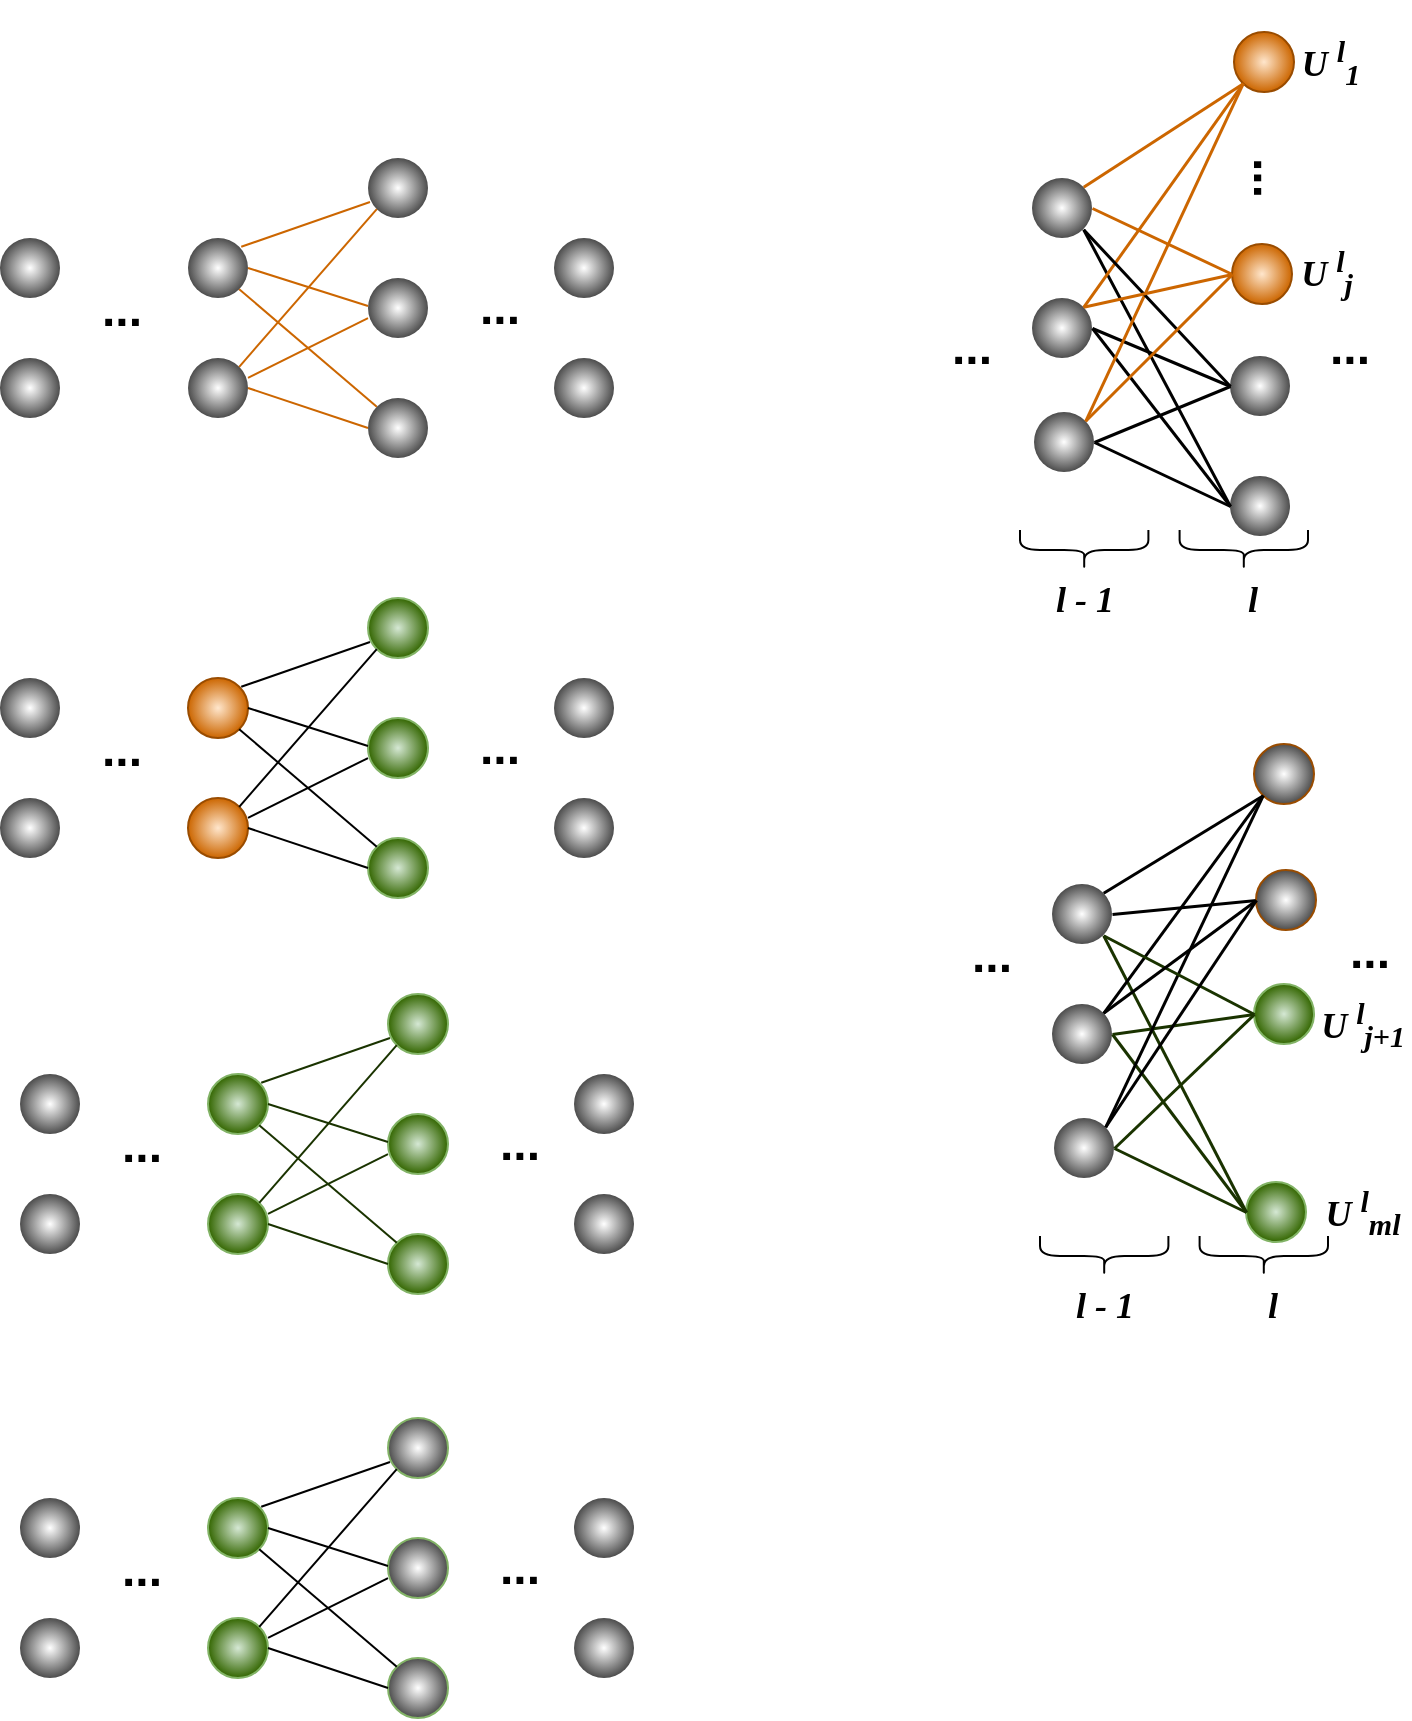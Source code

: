 <mxfile version="24.7.1" type="github">
  <diagram name="Page-1" id="FUWo2Y51OWxyG4Jk93Gd">
    <mxGraphModel dx="1372" dy="820" grid="1" gridSize="10" guides="1" tooltips="1" connect="1" arrows="1" fold="1" page="1" pageScale="1" pageWidth="850" pageHeight="1100" math="0" shadow="0">
      <root>
        <mxCell id="0" />
        <mxCell id="1" parent="0" />
        <mxCell id="ar6Wckdf8JKicGxUos1O-1" value="" style="ellipse;whiteSpace=wrap;html=1;aspect=fixed;gradientColor=#4D4D4D;fillColor=default;gradientDirection=radial;shadow=0;strokeColor=none;" vertex="1" parent="1">
          <mxGeometry x="20" y="410" width="30" height="30" as="geometry" />
        </mxCell>
        <mxCell id="ar6Wckdf8JKicGxUos1O-2" value="" style="ellipse;whiteSpace=wrap;html=1;aspect=fixed;gradientColor=#4D4D4D;fillColor=default;gradientDirection=radial;shadow=0;strokeColor=none;" vertex="1" parent="1">
          <mxGeometry x="297" y="470" width="30" height="30" as="geometry" />
        </mxCell>
        <mxCell id="ar6Wckdf8JKicGxUos1O-3" value="" style="ellipse;whiteSpace=wrap;html=1;aspect=fixed;gradientColor=#4D4D4D;fillColor=default;gradientDirection=radial;shadow=0;strokeColor=none;" vertex="1" parent="1">
          <mxGeometry x="297" y="410" width="30" height="30" as="geometry" />
        </mxCell>
        <mxCell id="ar6Wckdf8JKicGxUos1O-4" value="" style="ellipse;whiteSpace=wrap;html=1;aspect=fixed;fillColor=#d5e8d4;gradientDirection=radial;shadow=0;strokeColor=#82b366;gradientColor=#336600;align=center;verticalAlign=middle;fontFamily=Helvetica;fontSize=12;fontColor=default;" vertex="1" parent="1">
          <mxGeometry x="204" y="490" width="30" height="30" as="geometry" />
        </mxCell>
        <mxCell id="ar6Wckdf8JKicGxUos1O-5" value="" style="ellipse;whiteSpace=wrap;html=1;aspect=fixed;fillColor=#d5e8d4;gradientDirection=radial;shadow=0;strokeColor=#82b366;gradientColor=#336600;align=center;verticalAlign=middle;fontFamily=Helvetica;fontSize=12;fontColor=default;" vertex="1" parent="1">
          <mxGeometry x="204" y="430" width="30" height="30" as="geometry" />
        </mxCell>
        <mxCell id="ar6Wckdf8JKicGxUos1O-6" value="" style="ellipse;whiteSpace=wrap;html=1;aspect=fixed;fillColor=#d5e8d4;gradientDirection=radial;shadow=0;strokeColor=#82b366;gradientColor=#336600;align=center;verticalAlign=middle;fontFamily=Helvetica;fontSize=12;fontColor=default;" vertex="1" parent="1">
          <mxGeometry x="204" y="370" width="30" height="30" as="geometry" />
        </mxCell>
        <mxCell id="ar6Wckdf8JKicGxUos1O-7" value="" style="ellipse;whiteSpace=wrap;html=1;aspect=fixed;fillColor=#ffe6cc;gradientDirection=radial;shadow=0;strokeColor=#994C00;gradientColor=#CC6600;align=center;verticalAlign=middle;fontFamily=Helvetica;fontSize=12;fontColor=default;" vertex="1" parent="1">
          <mxGeometry x="114" y="470" width="30" height="30" as="geometry" />
        </mxCell>
        <mxCell id="ar6Wckdf8JKicGxUos1O-8" value="" style="ellipse;whiteSpace=wrap;html=1;aspect=fixed;fillColor=#ffe6cc;gradientDirection=radial;shadow=0;strokeColor=#994C00;gradientColor=#CC6600;align=center;verticalAlign=middle;fontFamily=Helvetica;fontSize=12;fontColor=default;" vertex="1" parent="1">
          <mxGeometry x="114" y="410" width="30" height="30" as="geometry" />
        </mxCell>
        <mxCell id="ar6Wckdf8JKicGxUos1O-9" value="" style="ellipse;whiteSpace=wrap;html=1;aspect=fixed;gradientColor=#4D4D4D;fillColor=default;gradientDirection=radial;shadow=0;strokeColor=none;" vertex="1" parent="1">
          <mxGeometry x="20" y="470" width="30" height="30" as="geometry" />
        </mxCell>
        <mxCell id="ar6Wckdf8JKicGxUos1O-10" value="" style="endArrow=none;html=1;rounded=0;exitX=1;exitY=0;exitDx=0;exitDy=0;" edge="1" parent="1">
          <mxGeometry width="50" height="50" relative="1" as="geometry">
            <mxPoint x="140.607" y="414.393" as="sourcePoint" />
            <mxPoint x="205" y="392" as="targetPoint" />
          </mxGeometry>
        </mxCell>
        <mxCell id="ar6Wckdf8JKicGxUos1O-11" value="" style="endArrow=none;html=1;rounded=0;entryX=0;entryY=0.667;entryDx=0;entryDy=0;exitX=1;exitY=0.333;exitDx=0;exitDy=0;exitPerimeter=0;entryPerimeter=0;" edge="1" parent="1" source="ar6Wckdf8JKicGxUos1O-7" target="ar6Wckdf8JKicGxUos1O-5">
          <mxGeometry width="50" height="50" relative="1" as="geometry">
            <mxPoint x="134" y="480" as="sourcePoint" />
            <mxPoint x="204" y="440" as="targetPoint" />
          </mxGeometry>
        </mxCell>
        <mxCell id="ar6Wckdf8JKicGxUos1O-12" value="" style="endArrow=none;html=1;rounded=0;entryX=0;entryY=0.5;entryDx=0;entryDy=0;exitX=1;exitY=0.5;exitDx=0;exitDy=0;" edge="1" parent="1" source="ar6Wckdf8JKicGxUos1O-7" target="ar6Wckdf8JKicGxUos1O-4">
          <mxGeometry width="50" height="50" relative="1" as="geometry">
            <mxPoint x="150" y="484" as="sourcePoint" />
            <mxPoint x="218" y="466" as="targetPoint" />
          </mxGeometry>
        </mxCell>
        <mxCell id="ar6Wckdf8JKicGxUos1O-13" value="" style="endArrow=none;html=1;rounded=0;entryX=0;entryY=0.5;entryDx=0;entryDy=0;exitX=1;exitY=0.5;exitDx=0;exitDy=0;" edge="1" parent="1" source="ar6Wckdf8JKicGxUos1O-8">
          <mxGeometry width="50" height="50" relative="1" as="geometry">
            <mxPoint x="134" y="430" as="sourcePoint" />
            <mxPoint x="204" y="444" as="targetPoint" />
          </mxGeometry>
        </mxCell>
        <mxCell id="ar6Wckdf8JKicGxUos1O-14" value="" style="endArrow=none;html=1;rounded=0;entryX=0;entryY=0;entryDx=0;entryDy=0;exitX=1;exitY=1;exitDx=0;exitDy=0;" edge="1" parent="1" source="ar6Wckdf8JKicGxUos1O-8" target="ar6Wckdf8JKicGxUos1O-4">
          <mxGeometry width="50" height="50" relative="1" as="geometry">
            <mxPoint x="144" y="440" as="sourcePoint" />
            <mxPoint x="194" y="454" as="targetPoint" />
          </mxGeometry>
        </mxCell>
        <mxCell id="ar6Wckdf8JKicGxUos1O-15" value="" style="endArrow=none;html=1;rounded=0;entryX=0;entryY=1;entryDx=0;entryDy=0;exitX=1;exitY=0;exitDx=0;exitDy=0;" edge="1" parent="1" source="ar6Wckdf8JKicGxUos1O-7" target="ar6Wckdf8JKicGxUos1O-6">
          <mxGeometry width="50" height="50" relative="1" as="geometry">
            <mxPoint x="134" y="480" as="sourcePoint" />
            <mxPoint x="198" y="441" as="targetPoint" />
          </mxGeometry>
        </mxCell>
        <mxCell id="ar6Wckdf8JKicGxUos1O-16" value="&lt;font style=&quot;font-size: 24px;&quot;&gt;&lt;b&gt;...&lt;/b&gt;&lt;/font&gt;" style="text;html=1;align=center;verticalAlign=middle;whiteSpace=wrap;rounded=0;" vertex="1" parent="1">
          <mxGeometry x="61" y="431" width="40" height="30" as="geometry" />
        </mxCell>
        <mxCell id="ar6Wckdf8JKicGxUos1O-17" value="&lt;font style=&quot;font-size: 24px;&quot;&gt;&lt;b&gt;...&lt;/b&gt;&lt;/font&gt;" style="text;html=1;align=center;verticalAlign=middle;whiteSpace=wrap;rounded=0;" vertex="1" parent="1">
          <mxGeometry x="250" y="430" width="40" height="30" as="geometry" />
        </mxCell>
        <mxCell id="ar6Wckdf8JKicGxUos1O-18" value="" style="ellipse;whiteSpace=wrap;html=1;aspect=fixed;gradientColor=#4D4D4D;fillColor=default;gradientDirection=radial;shadow=0;strokeColor=none;" vertex="1" parent="1">
          <mxGeometry x="30" y="608" width="30" height="30" as="geometry" />
        </mxCell>
        <mxCell id="ar6Wckdf8JKicGxUos1O-19" value="" style="ellipse;whiteSpace=wrap;html=1;aspect=fixed;gradientColor=#4D4D4D;fillColor=default;gradientDirection=radial;shadow=0;strokeColor=none;" vertex="1" parent="1">
          <mxGeometry x="307" y="668" width="30" height="30" as="geometry" />
        </mxCell>
        <mxCell id="ar6Wckdf8JKicGxUos1O-20" value="" style="ellipse;whiteSpace=wrap;html=1;aspect=fixed;gradientColor=#4D4D4D;fillColor=default;gradientDirection=radial;shadow=0;strokeColor=none;" vertex="1" parent="1">
          <mxGeometry x="307" y="608" width="30" height="30" as="geometry" />
        </mxCell>
        <mxCell id="ar6Wckdf8JKicGxUos1O-21" value="" style="ellipse;whiteSpace=wrap;html=1;aspect=fixed;gradientColor=#336600;fillColor=#d5e8d4;gradientDirection=radial;shadow=0;strokeColor=#82b366;align=center;verticalAlign=middle;fontFamily=Helvetica;fontSize=12;fontColor=default;" vertex="1" parent="1">
          <mxGeometry x="214" y="688" width="30" height="30" as="geometry" />
        </mxCell>
        <mxCell id="ar6Wckdf8JKicGxUos1O-22" value="" style="ellipse;whiteSpace=wrap;html=1;aspect=fixed;gradientColor=#336600;fillColor=#d5e8d4;gradientDirection=radial;shadow=0;strokeColor=#82b366;align=center;verticalAlign=middle;fontFamily=Helvetica;fontSize=12;fontColor=default;" vertex="1" parent="1">
          <mxGeometry x="214" y="628" width="30" height="30" as="geometry" />
        </mxCell>
        <mxCell id="ar6Wckdf8JKicGxUos1O-23" value="" style="ellipse;whiteSpace=wrap;html=1;aspect=fixed;gradientColor=#336600;fillColor=#d5e8d4;gradientDirection=radial;shadow=0;strokeColor=#82b366;align=center;verticalAlign=middle;fontFamily=Helvetica;fontSize=12;fontColor=default;" vertex="1" parent="1">
          <mxGeometry x="214" y="568" width="30" height="30" as="geometry" />
        </mxCell>
        <mxCell id="ar6Wckdf8JKicGxUos1O-24" value="" style="ellipse;whiteSpace=wrap;html=1;aspect=fixed;gradientColor=#336600;fillColor=#d5e8d4;gradientDirection=radial;shadow=0;strokeColor=#82b366;align=center;verticalAlign=middle;fontFamily=Helvetica;fontSize=12;fontColor=default;" vertex="1" parent="1">
          <mxGeometry x="124" y="668" width="30" height="30" as="geometry" />
        </mxCell>
        <mxCell id="ar6Wckdf8JKicGxUos1O-25" value="" style="ellipse;whiteSpace=wrap;html=1;aspect=fixed;gradientColor=#336600;fillColor=#d5e8d4;gradientDirection=radial;shadow=0;strokeColor=#82b366;align=center;verticalAlign=middle;fontFamily=Helvetica;fontSize=12;fontColor=default;" vertex="1" parent="1">
          <mxGeometry x="124" y="608" width="30" height="30" as="geometry" />
        </mxCell>
        <mxCell id="ar6Wckdf8JKicGxUos1O-26" value="" style="ellipse;whiteSpace=wrap;html=1;aspect=fixed;gradientColor=#4D4D4D;fillColor=default;gradientDirection=radial;shadow=0;strokeColor=none;" vertex="1" parent="1">
          <mxGeometry x="30" y="668" width="30" height="30" as="geometry" />
        </mxCell>
        <mxCell id="ar6Wckdf8JKicGxUos1O-27" value="" style="endArrow=none;html=1;rounded=0;exitX=1;exitY=0;exitDx=0;exitDy=0;strokeColor=#1A3300;" edge="1" parent="1">
          <mxGeometry width="50" height="50" relative="1" as="geometry">
            <mxPoint x="150.607" y="612.393" as="sourcePoint" />
            <mxPoint x="215" y="590" as="targetPoint" />
          </mxGeometry>
        </mxCell>
        <mxCell id="ar6Wckdf8JKicGxUos1O-28" value="" style="endArrow=none;html=1;rounded=0;entryX=0;entryY=0.667;entryDx=0;entryDy=0;exitX=1;exitY=0.333;exitDx=0;exitDy=0;exitPerimeter=0;entryPerimeter=0;strokeColor=#1A3300;" edge="1" parent="1" source="ar6Wckdf8JKicGxUos1O-24" target="ar6Wckdf8JKicGxUos1O-22">
          <mxGeometry width="50" height="50" relative="1" as="geometry">
            <mxPoint x="144" y="678" as="sourcePoint" />
            <mxPoint x="214" y="638" as="targetPoint" />
          </mxGeometry>
        </mxCell>
        <mxCell id="ar6Wckdf8JKicGxUos1O-29" value="" style="endArrow=none;html=1;rounded=0;entryX=0;entryY=0.5;entryDx=0;entryDy=0;exitX=1;exitY=0.5;exitDx=0;exitDy=0;strokeColor=#1A3300;" edge="1" parent="1" source="ar6Wckdf8JKicGxUos1O-24" target="ar6Wckdf8JKicGxUos1O-21">
          <mxGeometry width="50" height="50" relative="1" as="geometry">
            <mxPoint x="160" y="682" as="sourcePoint" />
            <mxPoint x="228" y="664" as="targetPoint" />
          </mxGeometry>
        </mxCell>
        <mxCell id="ar6Wckdf8JKicGxUos1O-30" value="" style="endArrow=none;html=1;rounded=0;entryX=0;entryY=0.5;entryDx=0;entryDy=0;exitX=1;exitY=0.5;exitDx=0;exitDy=0;strokeColor=#1A3300;" edge="1" parent="1" source="ar6Wckdf8JKicGxUos1O-25">
          <mxGeometry width="50" height="50" relative="1" as="geometry">
            <mxPoint x="144" y="628" as="sourcePoint" />
            <mxPoint x="214" y="642" as="targetPoint" />
          </mxGeometry>
        </mxCell>
        <mxCell id="ar6Wckdf8JKicGxUos1O-31" value="" style="endArrow=none;html=1;rounded=0;entryX=0;entryY=0;entryDx=0;entryDy=0;exitX=1;exitY=1;exitDx=0;exitDy=0;strokeColor=#1A3300;" edge="1" parent="1" source="ar6Wckdf8JKicGxUos1O-25" target="ar6Wckdf8JKicGxUos1O-21">
          <mxGeometry width="50" height="50" relative="1" as="geometry">
            <mxPoint x="154" y="638" as="sourcePoint" />
            <mxPoint x="204" y="652" as="targetPoint" />
          </mxGeometry>
        </mxCell>
        <mxCell id="ar6Wckdf8JKicGxUos1O-32" value="" style="endArrow=none;html=1;rounded=0;entryX=0;entryY=1;entryDx=0;entryDy=0;exitX=1;exitY=0;exitDx=0;exitDy=0;strokeColor=#1A3300;" edge="1" parent="1" source="ar6Wckdf8JKicGxUos1O-24" target="ar6Wckdf8JKicGxUos1O-23">
          <mxGeometry width="50" height="50" relative="1" as="geometry">
            <mxPoint x="144" y="678" as="sourcePoint" />
            <mxPoint x="208" y="639" as="targetPoint" />
          </mxGeometry>
        </mxCell>
        <mxCell id="ar6Wckdf8JKicGxUos1O-33" value="&lt;font style=&quot;font-size: 24px;&quot;&gt;&lt;b&gt;...&lt;/b&gt;&lt;/font&gt;" style="text;html=1;align=center;verticalAlign=middle;whiteSpace=wrap;rounded=0;" vertex="1" parent="1">
          <mxGeometry x="71" y="629" width="40" height="30" as="geometry" />
        </mxCell>
        <mxCell id="ar6Wckdf8JKicGxUos1O-34" value="&lt;font style=&quot;font-size: 24px;&quot;&gt;&lt;b&gt;...&lt;/b&gt;&lt;/font&gt;" style="text;html=1;align=center;verticalAlign=middle;whiteSpace=wrap;rounded=0;" vertex="1" parent="1">
          <mxGeometry x="260" y="628" width="40" height="30" as="geometry" />
        </mxCell>
        <mxCell id="ar6Wckdf8JKicGxUos1O-35" value="" style="ellipse;whiteSpace=wrap;html=1;aspect=fixed;gradientColor=#4D4D4D;fillColor=default;gradientDirection=radial;shadow=0;strokeColor=none;" vertex="1" parent="1">
          <mxGeometry x="30" y="820" width="30" height="30" as="geometry" />
        </mxCell>
        <mxCell id="ar6Wckdf8JKicGxUos1O-36" value="" style="ellipse;whiteSpace=wrap;html=1;aspect=fixed;gradientColor=#4D4D4D;fillColor=default;gradientDirection=radial;shadow=0;strokeColor=none;" vertex="1" parent="1">
          <mxGeometry x="307" y="880" width="30" height="30" as="geometry" />
        </mxCell>
        <mxCell id="ar6Wckdf8JKicGxUos1O-37" value="" style="ellipse;whiteSpace=wrap;html=1;aspect=fixed;gradientColor=#4D4D4D;fillColor=default;gradientDirection=radial;shadow=0;strokeColor=none;" vertex="1" parent="1">
          <mxGeometry x="307" y="820" width="30" height="30" as="geometry" />
        </mxCell>
        <mxCell id="ar6Wckdf8JKicGxUos1O-38" value="" style="ellipse;whiteSpace=wrap;html=1;aspect=fixed;gradientColor=#4D4D4D;fillColor=default;gradientDirection=radial;shadow=0;strokeColor=#82b366;align=center;verticalAlign=middle;fontFamily=Helvetica;fontSize=12;fontColor=default;" vertex="1" parent="1">
          <mxGeometry x="214" y="900" width="30" height="30" as="geometry" />
        </mxCell>
        <mxCell id="ar6Wckdf8JKicGxUos1O-39" value="" style="ellipse;whiteSpace=wrap;html=1;aspect=fixed;gradientColor=#4D4D4D;fillColor=default;gradientDirection=radial;shadow=0;strokeColor=#82b366;align=center;verticalAlign=middle;fontFamily=Helvetica;fontSize=12;fontColor=default;" vertex="1" parent="1">
          <mxGeometry x="214" y="840" width="30" height="30" as="geometry" />
        </mxCell>
        <mxCell id="ar6Wckdf8JKicGxUos1O-40" value="" style="ellipse;whiteSpace=wrap;html=1;aspect=fixed;gradientColor=#4D4D4D;fillColor=default;gradientDirection=radial;shadow=0;strokeColor=#82b366;align=center;verticalAlign=middle;fontFamily=Helvetica;fontSize=12;fontColor=default;" vertex="1" parent="1">
          <mxGeometry x="214" y="780" width="30" height="30" as="geometry" />
        </mxCell>
        <mxCell id="ar6Wckdf8JKicGxUos1O-41" value="" style="ellipse;whiteSpace=wrap;html=1;aspect=fixed;gradientColor=#336600;fillColor=#d5e8d4;gradientDirection=radial;shadow=0;strokeColor=#82b366;align=center;verticalAlign=middle;fontFamily=Helvetica;fontSize=12;fontColor=default;" vertex="1" parent="1">
          <mxGeometry x="124" y="880" width="30" height="30" as="geometry" />
        </mxCell>
        <mxCell id="ar6Wckdf8JKicGxUos1O-42" value="" style="ellipse;whiteSpace=wrap;html=1;aspect=fixed;gradientColor=#336600;fillColor=#d5e8d4;gradientDirection=radial;shadow=0;strokeColor=#82b366;align=center;verticalAlign=middle;fontFamily=Helvetica;fontSize=12;fontColor=default;" vertex="1" parent="1">
          <mxGeometry x="124" y="820" width="30" height="30" as="geometry" />
        </mxCell>
        <mxCell id="ar6Wckdf8JKicGxUos1O-43" value="" style="ellipse;whiteSpace=wrap;html=1;aspect=fixed;gradientColor=#4D4D4D;fillColor=default;gradientDirection=radial;shadow=0;strokeColor=none;" vertex="1" parent="1">
          <mxGeometry x="30" y="880" width="30" height="30" as="geometry" />
        </mxCell>
        <mxCell id="ar6Wckdf8JKicGxUos1O-44" value="" style="endArrow=none;html=1;rounded=0;exitX=1;exitY=0;exitDx=0;exitDy=0;" edge="1" parent="1">
          <mxGeometry width="50" height="50" relative="1" as="geometry">
            <mxPoint x="150.607" y="824.393" as="sourcePoint" />
            <mxPoint x="215" y="802" as="targetPoint" />
          </mxGeometry>
        </mxCell>
        <mxCell id="ar6Wckdf8JKicGxUos1O-45" value="" style="endArrow=none;html=1;rounded=0;entryX=0;entryY=0.667;entryDx=0;entryDy=0;exitX=1;exitY=0.333;exitDx=0;exitDy=0;exitPerimeter=0;entryPerimeter=0;" edge="1" parent="1" source="ar6Wckdf8JKicGxUos1O-41" target="ar6Wckdf8JKicGxUos1O-39">
          <mxGeometry width="50" height="50" relative="1" as="geometry">
            <mxPoint x="144" y="890" as="sourcePoint" />
            <mxPoint x="214" y="850" as="targetPoint" />
          </mxGeometry>
        </mxCell>
        <mxCell id="ar6Wckdf8JKicGxUos1O-46" value="" style="endArrow=none;html=1;rounded=0;entryX=0;entryY=0.5;entryDx=0;entryDy=0;exitX=1;exitY=0.5;exitDx=0;exitDy=0;" edge="1" parent="1" source="ar6Wckdf8JKicGxUos1O-41" target="ar6Wckdf8JKicGxUos1O-38">
          <mxGeometry width="50" height="50" relative="1" as="geometry">
            <mxPoint x="160" y="894" as="sourcePoint" />
            <mxPoint x="228" y="876" as="targetPoint" />
          </mxGeometry>
        </mxCell>
        <mxCell id="ar6Wckdf8JKicGxUos1O-47" value="" style="endArrow=none;html=1;rounded=0;entryX=0;entryY=0.5;entryDx=0;entryDy=0;exitX=1;exitY=0.5;exitDx=0;exitDy=0;" edge="1" parent="1" source="ar6Wckdf8JKicGxUos1O-42">
          <mxGeometry width="50" height="50" relative="1" as="geometry">
            <mxPoint x="144" y="840" as="sourcePoint" />
            <mxPoint x="214" y="854" as="targetPoint" />
          </mxGeometry>
        </mxCell>
        <mxCell id="ar6Wckdf8JKicGxUos1O-48" value="" style="endArrow=none;html=1;rounded=0;entryX=0;entryY=0;entryDx=0;entryDy=0;exitX=1;exitY=1;exitDx=0;exitDy=0;" edge="1" parent="1" source="ar6Wckdf8JKicGxUos1O-42" target="ar6Wckdf8JKicGxUos1O-38">
          <mxGeometry width="50" height="50" relative="1" as="geometry">
            <mxPoint x="154" y="850" as="sourcePoint" />
            <mxPoint x="204" y="864" as="targetPoint" />
          </mxGeometry>
        </mxCell>
        <mxCell id="ar6Wckdf8JKicGxUos1O-49" value="" style="endArrow=none;html=1;rounded=0;entryX=0;entryY=1;entryDx=0;entryDy=0;exitX=1;exitY=0;exitDx=0;exitDy=0;" edge="1" parent="1" source="ar6Wckdf8JKicGxUos1O-41" target="ar6Wckdf8JKicGxUos1O-40">
          <mxGeometry width="50" height="50" relative="1" as="geometry">
            <mxPoint x="144" y="890" as="sourcePoint" />
            <mxPoint x="208" y="851" as="targetPoint" />
          </mxGeometry>
        </mxCell>
        <mxCell id="ar6Wckdf8JKicGxUos1O-50" value="&lt;font style=&quot;font-size: 24px;&quot;&gt;&lt;b&gt;...&lt;/b&gt;&lt;/font&gt;" style="text;html=1;align=center;verticalAlign=middle;whiteSpace=wrap;rounded=0;" vertex="1" parent="1">
          <mxGeometry x="71" y="841" width="40" height="30" as="geometry" />
        </mxCell>
        <mxCell id="ar6Wckdf8JKicGxUos1O-51" value="&lt;font style=&quot;font-size: 24px;&quot;&gt;&lt;b&gt;...&lt;/b&gt;&lt;/font&gt;" style="text;html=1;align=center;verticalAlign=middle;whiteSpace=wrap;rounded=0;" vertex="1" parent="1">
          <mxGeometry x="260" y="840" width="40" height="30" as="geometry" />
        </mxCell>
        <mxCell id="ar6Wckdf8JKicGxUos1O-52" value="" style="ellipse;whiteSpace=wrap;html=1;aspect=fixed;gradientColor=#4D4D4D;fillColor=default;gradientDirection=radial;shadow=0;strokeColor=none;" vertex="1" parent="1">
          <mxGeometry x="20" y="190" width="30" height="30" as="geometry" />
        </mxCell>
        <mxCell id="ar6Wckdf8JKicGxUos1O-53" value="" style="ellipse;whiteSpace=wrap;html=1;aspect=fixed;gradientColor=#4D4D4D;fillColor=default;gradientDirection=radial;shadow=0;strokeColor=none;" vertex="1" parent="1">
          <mxGeometry x="297" y="250" width="30" height="30" as="geometry" />
        </mxCell>
        <mxCell id="ar6Wckdf8JKicGxUos1O-54" value="" style="ellipse;whiteSpace=wrap;html=1;aspect=fixed;gradientColor=#4D4D4D;fillColor=default;gradientDirection=radial;shadow=0;strokeColor=none;" vertex="1" parent="1">
          <mxGeometry x="297" y="190" width="30" height="30" as="geometry" />
        </mxCell>
        <mxCell id="ar6Wckdf8JKicGxUos1O-55" value="" style="ellipse;whiteSpace=wrap;html=1;aspect=fixed;gradientColor=#4D4D4D;fillColor=default;gradientDirection=radial;shadow=0;strokeColor=none;" vertex="1" parent="1">
          <mxGeometry x="204" y="270" width="30" height="30" as="geometry" />
        </mxCell>
        <mxCell id="ar6Wckdf8JKicGxUos1O-56" value="" style="ellipse;whiteSpace=wrap;html=1;aspect=fixed;gradientColor=#4D4D4D;fillColor=default;gradientDirection=radial;shadow=0;strokeColor=none;" vertex="1" parent="1">
          <mxGeometry x="204" y="210" width="30" height="30" as="geometry" />
        </mxCell>
        <mxCell id="ar6Wckdf8JKicGxUos1O-57" value="" style="ellipse;whiteSpace=wrap;html=1;aspect=fixed;gradientColor=#4D4D4D;fillColor=default;gradientDirection=radial;shadow=0;strokeColor=none;" vertex="1" parent="1">
          <mxGeometry x="204" y="150" width="30" height="30" as="geometry" />
        </mxCell>
        <mxCell id="ar6Wckdf8JKicGxUos1O-58" value="" style="ellipse;whiteSpace=wrap;html=1;aspect=fixed;gradientColor=#4D4D4D;fillColor=default;gradientDirection=radial;shadow=0;strokeColor=none;" vertex="1" parent="1">
          <mxGeometry x="114" y="250" width="30" height="30" as="geometry" />
        </mxCell>
        <mxCell id="ar6Wckdf8JKicGxUos1O-59" value="" style="ellipse;whiteSpace=wrap;html=1;aspect=fixed;gradientColor=#4D4D4D;fillColor=default;gradientDirection=radial;shadow=0;strokeColor=none;" vertex="1" parent="1">
          <mxGeometry x="114" y="190" width="30" height="30" as="geometry" />
        </mxCell>
        <mxCell id="ar6Wckdf8JKicGxUos1O-60" value="" style="ellipse;whiteSpace=wrap;html=1;aspect=fixed;gradientColor=#4D4D4D;fillColor=default;gradientDirection=radial;shadow=0;strokeColor=none;" vertex="1" parent="1">
          <mxGeometry x="20" y="250" width="30" height="30" as="geometry" />
        </mxCell>
        <mxCell id="ar6Wckdf8JKicGxUos1O-61" value="" style="endArrow=none;html=1;rounded=0;exitX=1;exitY=0;exitDx=0;exitDy=0;strokeColor=#CC6600;" edge="1" parent="1">
          <mxGeometry width="50" height="50" relative="1" as="geometry">
            <mxPoint x="140.607" y="194.393" as="sourcePoint" />
            <mxPoint x="205" y="172" as="targetPoint" />
          </mxGeometry>
        </mxCell>
        <mxCell id="ar6Wckdf8JKicGxUos1O-62" value="" style="endArrow=none;html=1;rounded=0;entryX=0;entryY=0.667;entryDx=0;entryDy=0;exitX=1;exitY=0.333;exitDx=0;exitDy=0;exitPerimeter=0;entryPerimeter=0;strokeColor=#CC6600;" edge="1" parent="1" source="ar6Wckdf8JKicGxUos1O-58" target="ar6Wckdf8JKicGxUos1O-56">
          <mxGeometry width="50" height="50" relative="1" as="geometry">
            <mxPoint x="134" y="260" as="sourcePoint" />
            <mxPoint x="204" y="220" as="targetPoint" />
          </mxGeometry>
        </mxCell>
        <mxCell id="ar6Wckdf8JKicGxUos1O-63" value="" style="endArrow=none;html=1;rounded=0;entryX=0;entryY=0.5;entryDx=0;entryDy=0;exitX=1;exitY=0.5;exitDx=0;exitDy=0;strokeColor=#CC6600;" edge="1" parent="1" source="ar6Wckdf8JKicGxUos1O-58" target="ar6Wckdf8JKicGxUos1O-55">
          <mxGeometry width="50" height="50" relative="1" as="geometry">
            <mxPoint x="150" y="264" as="sourcePoint" />
            <mxPoint x="218" y="246" as="targetPoint" />
          </mxGeometry>
        </mxCell>
        <mxCell id="ar6Wckdf8JKicGxUos1O-64" value="" style="endArrow=none;html=1;rounded=0;entryX=0;entryY=0.5;entryDx=0;entryDy=0;exitX=1;exitY=0.5;exitDx=0;exitDy=0;strokeColor=#CC6600;" edge="1" parent="1" source="ar6Wckdf8JKicGxUos1O-59">
          <mxGeometry width="50" height="50" relative="1" as="geometry">
            <mxPoint x="134" y="210" as="sourcePoint" />
            <mxPoint x="204" y="224" as="targetPoint" />
          </mxGeometry>
        </mxCell>
        <mxCell id="ar6Wckdf8JKicGxUos1O-65" value="" style="endArrow=none;html=1;rounded=0;entryX=0;entryY=0;entryDx=0;entryDy=0;exitX=1;exitY=1;exitDx=0;exitDy=0;strokeColor=#CC6600;" edge="1" parent="1" source="ar6Wckdf8JKicGxUos1O-59" target="ar6Wckdf8JKicGxUos1O-55">
          <mxGeometry width="50" height="50" relative="1" as="geometry">
            <mxPoint x="144" y="220" as="sourcePoint" />
            <mxPoint x="194" y="234" as="targetPoint" />
          </mxGeometry>
        </mxCell>
        <mxCell id="ar6Wckdf8JKicGxUos1O-66" value="" style="endArrow=none;html=1;rounded=0;entryX=0;entryY=1;entryDx=0;entryDy=0;exitX=1;exitY=0;exitDx=0;exitDy=0;strokeColor=#CC6600;" edge="1" parent="1" source="ar6Wckdf8JKicGxUos1O-58" target="ar6Wckdf8JKicGxUos1O-57">
          <mxGeometry width="50" height="50" relative="1" as="geometry">
            <mxPoint x="134" y="260" as="sourcePoint" />
            <mxPoint x="198" y="221" as="targetPoint" />
          </mxGeometry>
        </mxCell>
        <mxCell id="ar6Wckdf8JKicGxUos1O-67" value="&lt;font style=&quot;font-size: 24px;&quot;&gt;&lt;b&gt;...&lt;/b&gt;&lt;/font&gt;" style="text;html=1;align=center;verticalAlign=middle;whiteSpace=wrap;rounded=0;" vertex="1" parent="1">
          <mxGeometry x="61" y="211" width="40" height="30" as="geometry" />
        </mxCell>
        <mxCell id="ar6Wckdf8JKicGxUos1O-68" value="&lt;font style=&quot;font-size: 24px;&quot;&gt;&lt;b&gt;...&lt;/b&gt;&lt;/font&gt;" style="text;html=1;align=center;verticalAlign=middle;whiteSpace=wrap;rounded=0;" vertex="1" parent="1">
          <mxGeometry x="250" y="210" width="40" height="30" as="geometry" />
        </mxCell>
        <mxCell id="ar6Wckdf8JKicGxUos1O-71" value="" style="ellipse;whiteSpace=wrap;html=1;aspect=fixed;gradientColor=#4D4D4D;fillColor=default;gradientDirection=radial;shadow=0;strokeColor=none;" vertex="1" parent="1">
          <mxGeometry x="635" y="309" width="30" height="30" as="geometry" />
        </mxCell>
        <mxCell id="ar6Wckdf8JKicGxUos1O-72" value="" style="ellipse;whiteSpace=wrap;html=1;aspect=fixed;gradientColor=#4D4D4D;fillColor=default;gradientDirection=radial;shadow=0;strokeColor=none;" vertex="1" parent="1">
          <mxGeometry x="635" y="249" width="30" height="30" as="geometry" />
        </mxCell>
        <mxCell id="ar6Wckdf8JKicGxUos1O-73" value="" style="ellipse;whiteSpace=wrap;html=1;aspect=fixed;gradientColor=#CC6600;fillColor=#ffe6cc;gradientDirection=radial;shadow=0;strokeColor=#994C00;align=center;verticalAlign=middle;fontFamily=Helvetica;fontSize=12;fontColor=default;" vertex="1" parent="1">
          <mxGeometry x="637" y="87" width="30" height="30" as="geometry" />
        </mxCell>
        <mxCell id="ar6Wckdf8JKicGxUos1O-74" value="" style="ellipse;whiteSpace=wrap;html=1;aspect=fixed;gradientColor=#4D4D4D;fillColor=default;gradientDirection=radial;shadow=0;strokeColor=none;" vertex="1" parent="1">
          <mxGeometry x="536" y="220" width="30" height="30" as="geometry" />
        </mxCell>
        <mxCell id="ar6Wckdf8JKicGxUos1O-75" value="" style="ellipse;whiteSpace=wrap;html=1;aspect=fixed;gradientColor=#4D4D4D;fillColor=default;gradientDirection=radial;shadow=0;strokeColor=none;" vertex="1" parent="1">
          <mxGeometry x="536" y="160" width="30" height="30" as="geometry" />
        </mxCell>
        <mxCell id="ar6Wckdf8JKicGxUos1O-76" value="" style="endArrow=none;html=1;rounded=0;exitX=1;exitY=0.5;exitDx=0;exitDy=0;strokeColor=#CC6600;entryX=0;entryY=0.5;entryDx=0;entryDy=0;strokeWidth=1.5;" edge="1" parent="1" source="ar6Wckdf8JKicGxUos1O-75" target="ar6Wckdf8JKicGxUos1O-85">
          <mxGeometry width="50" height="50" relative="1" as="geometry">
            <mxPoint x="576.607" y="164.393" as="sourcePoint" />
            <mxPoint x="641" y="142" as="targetPoint" />
          </mxGeometry>
        </mxCell>
        <mxCell id="ar6Wckdf8JKicGxUos1O-77" value="" style="endArrow=none;html=1;rounded=0;entryX=0;entryY=0.5;entryDx=0;entryDy=0;exitX=1;exitY=0.5;exitDx=0;exitDy=0;strokeColor=#000000;strokeWidth=1.5;" edge="1" parent="1" source="ar6Wckdf8JKicGxUos1O-74" target="ar6Wckdf8JKicGxUos1O-72">
          <mxGeometry width="50" height="50" relative="1" as="geometry">
            <mxPoint x="570" y="230" as="sourcePoint" />
            <mxPoint x="640" y="190" as="targetPoint" />
          </mxGeometry>
        </mxCell>
        <mxCell id="ar6Wckdf8JKicGxUos1O-78" value="" style="endArrow=none;html=1;rounded=0;entryX=0;entryY=0.5;entryDx=0;entryDy=0;exitX=1;exitY=0.5;exitDx=0;exitDy=0;strokeColor=#000000;strokeWidth=1.5;" edge="1" parent="1" source="ar6Wckdf8JKicGxUos1O-74" target="ar6Wckdf8JKicGxUos1O-71">
          <mxGeometry width="50" height="50" relative="1" as="geometry">
            <mxPoint x="586" y="234" as="sourcePoint" />
            <mxPoint x="654" y="216" as="targetPoint" />
          </mxGeometry>
        </mxCell>
        <mxCell id="ar6Wckdf8JKicGxUos1O-80" value="" style="endArrow=none;html=1;rounded=0;entryX=0;entryY=0.5;entryDx=0;entryDy=0;exitX=1;exitY=1;exitDx=0;exitDy=0;strokeColor=#000000;strokeWidth=1.5;" edge="1" parent="1" source="ar6Wckdf8JKicGxUos1O-75" target="ar6Wckdf8JKicGxUos1O-71">
          <mxGeometry width="50" height="50" relative="1" as="geometry">
            <mxPoint x="580" y="190" as="sourcePoint" />
            <mxPoint x="630" y="204" as="targetPoint" />
          </mxGeometry>
        </mxCell>
        <mxCell id="ar6Wckdf8JKicGxUos1O-81" value="" style="endArrow=none;html=1;rounded=0;entryX=0;entryY=1;entryDx=0;entryDy=0;exitX=1;exitY=0;exitDx=0;exitDy=0;strokeColor=#CC6600;strokeWidth=1.5;" edge="1" parent="1" source="ar6Wckdf8JKicGxUos1O-74" target="ar6Wckdf8JKicGxUos1O-73">
          <mxGeometry width="50" height="50" relative="1" as="geometry">
            <mxPoint x="570" y="230" as="sourcePoint" />
            <mxPoint x="634" y="191" as="targetPoint" />
          </mxGeometry>
        </mxCell>
        <mxCell id="ar6Wckdf8JKicGxUos1O-82" value="&lt;font style=&quot;font-size: 24px;&quot;&gt;&lt;b&gt;...&lt;/b&gt;&lt;/font&gt;" style="text;html=1;align=center;verticalAlign=middle;whiteSpace=wrap;rounded=0;" vertex="1" parent="1">
          <mxGeometry x="675" y="230" width="40" height="30" as="geometry" />
        </mxCell>
        <mxCell id="ar6Wckdf8JKicGxUos1O-83" value="&lt;font style=&quot;font-size: 24px;&quot;&gt;&lt;b&gt;...&lt;/b&gt;&lt;/font&gt;" style="text;html=1;align=center;verticalAlign=middle;whiteSpace=wrap;rounded=0;" vertex="1" parent="1">
          <mxGeometry x="486" y="230" width="40" height="30" as="geometry" />
        </mxCell>
        <mxCell id="ar6Wckdf8JKicGxUos1O-84" value="" style="ellipse;whiteSpace=wrap;html=1;aspect=fixed;gradientColor=#4D4D4D;fillColor=default;gradientDirection=radial;shadow=0;strokeColor=none;" vertex="1" parent="1">
          <mxGeometry x="537" y="277" width="30" height="30" as="geometry" />
        </mxCell>
        <mxCell id="ar6Wckdf8JKicGxUos1O-85" value="" style="ellipse;whiteSpace=wrap;html=1;aspect=fixed;gradientColor=#CC6600;fillColor=#ffe6cc;gradientDirection=radial;shadow=0;strokeColor=#994C00;align=center;verticalAlign=middle;fontFamily=Helvetica;fontSize=12;fontColor=default;" vertex="1" parent="1">
          <mxGeometry x="636" y="193" width="30" height="30" as="geometry" />
        </mxCell>
        <mxCell id="ar6Wckdf8JKicGxUos1O-86" value="&lt;font style=&quot;font-size: 24px;&quot;&gt;&lt;b&gt;...&lt;/b&gt;&lt;/font&gt;" style="text;html=1;align=center;verticalAlign=middle;whiteSpace=wrap;rounded=0;rotation=90;" vertex="1" parent="1">
          <mxGeometry x="635" y="145" width="40" height="30" as="geometry" />
        </mxCell>
        <mxCell id="ar6Wckdf8JKicGxUos1O-88" value="" style="endArrow=none;html=1;rounded=0;entryX=0;entryY=1;entryDx=0;entryDy=0;exitX=1;exitY=0;exitDx=0;exitDy=0;strokeColor=#CC6600;strokeWidth=1.5;" edge="1" parent="1" source="ar6Wckdf8JKicGxUos1O-84" target="ar6Wckdf8JKicGxUos1O-73">
          <mxGeometry width="50" height="50" relative="1" as="geometry">
            <mxPoint x="572" y="283" as="sourcePoint" />
            <mxPoint x="640" y="130" as="targetPoint" />
          </mxGeometry>
        </mxCell>
        <mxCell id="ar6Wckdf8JKicGxUos1O-89" value="" style="endArrow=none;html=1;rounded=0;entryX=0;entryY=1;entryDx=0;entryDy=0;strokeColor=#CC6600;exitX=1;exitY=0;exitDx=0;exitDy=0;strokeWidth=1.5;" edge="1" parent="1" source="ar6Wckdf8JKicGxUos1O-75" target="ar6Wckdf8JKicGxUos1O-73">
          <mxGeometry width="50" height="50" relative="1" as="geometry">
            <mxPoint x="580" y="160" as="sourcePoint" />
            <mxPoint x="641" y="-30" as="targetPoint" />
          </mxGeometry>
        </mxCell>
        <mxCell id="ar6Wckdf8JKicGxUos1O-91" value="" style="endArrow=none;html=1;rounded=0;strokeColor=#000000;entryX=0;entryY=0.5;entryDx=0;entryDy=0;strokeWidth=1.5;exitX=1;exitY=1;exitDx=0;exitDy=0;" edge="1" parent="1" source="ar6Wckdf8JKicGxUos1O-75" target="ar6Wckdf8JKicGxUos1O-72">
          <mxGeometry width="50" height="50" relative="1" as="geometry">
            <mxPoint x="570" y="180" as="sourcePoint" />
            <mxPoint x="634" y="223" as="targetPoint" />
          </mxGeometry>
        </mxCell>
        <mxCell id="ar6Wckdf8JKicGxUos1O-92" value="" style="endArrow=none;html=1;rounded=0;exitX=1;exitY=0.5;exitDx=0;exitDy=0;strokeColor=#000000;entryX=0;entryY=0.5;entryDx=0;entryDy=0;strokeWidth=1.5;" edge="1" parent="1" source="ar6Wckdf8JKicGxUos1O-84" target="ar6Wckdf8JKicGxUos1O-71">
          <mxGeometry width="50" height="50" relative="1" as="geometry">
            <mxPoint x="580.997" y="295.393" as="sourcePoint" />
            <mxPoint x="638.39" y="339" as="targetPoint" />
          </mxGeometry>
        </mxCell>
        <mxCell id="ar6Wckdf8JKicGxUos1O-93" value="" style="endArrow=none;html=1;rounded=0;entryX=0;entryY=0.5;entryDx=0;entryDy=0;strokeColor=#CC6600;strokeWidth=1.5;exitX=1;exitY=0;exitDx=0;exitDy=0;" edge="1" parent="1" source="ar6Wckdf8JKicGxUos1O-74" target="ar6Wckdf8JKicGxUos1O-85">
          <mxGeometry width="50" height="50" relative="1" as="geometry">
            <mxPoint x="580" y="233" as="sourcePoint" />
            <mxPoint x="630" y="183" as="targetPoint" />
          </mxGeometry>
        </mxCell>
        <mxCell id="ar6Wckdf8JKicGxUos1O-94" value="" style="endArrow=none;html=1;rounded=0;entryX=0;entryY=0.5;entryDx=0;entryDy=0;exitX=1;exitY=0.5;exitDx=0;exitDy=0;strokeColor=#000000;strokeWidth=1.5;" edge="1" parent="1" source="ar6Wckdf8JKicGxUos1O-84" target="ar6Wckdf8JKicGxUos1O-72">
          <mxGeometry width="50" height="50" relative="1" as="geometry">
            <mxPoint x="579" y="295" as="sourcePoint" />
            <mxPoint x="633" y="270" as="targetPoint" />
          </mxGeometry>
        </mxCell>
        <mxCell id="ar6Wckdf8JKicGxUos1O-95" value="" style="endArrow=none;html=1;rounded=0;entryX=0;entryY=0.5;entryDx=0;entryDy=0;exitX=1;exitY=0;exitDx=0;exitDy=0;strokeColor=#CC6600;strokeWidth=1.5;" edge="1" parent="1" source="ar6Wckdf8JKicGxUos1O-84" target="ar6Wckdf8JKicGxUos1O-85">
          <mxGeometry width="50" height="50" relative="1" as="geometry">
            <mxPoint x="580" y="280" as="sourcePoint" />
            <mxPoint x="624" y="254" as="targetPoint" />
          </mxGeometry>
        </mxCell>
        <mxCell id="ar6Wckdf8JKicGxUos1O-100" value="" style="group" vertex="1" connectable="0" parent="1">
          <mxGeometry x="530" y="336" width="144" height="42" as="geometry" />
        </mxCell>
        <mxCell id="ar6Wckdf8JKicGxUos1O-96" value="" style="shape=curlyBracket;whiteSpace=wrap;html=1;rounded=1;flipH=1;labelPosition=right;verticalLabelPosition=middle;align=left;verticalAlign=middle;direction=north;strokeWidth=1;" vertex="1" parent="ar6Wckdf8JKicGxUos1O-100">
          <mxGeometry x="79.796" width="64.204" height="20" as="geometry" />
        </mxCell>
        <mxCell id="ar6Wckdf8JKicGxUos1O-97" value="" style="shape=curlyBracket;whiteSpace=wrap;html=1;rounded=1;flipH=1;labelPosition=right;verticalLabelPosition=middle;align=left;verticalAlign=middle;direction=north;strokeWidth=1;" vertex="1" parent="ar6Wckdf8JKicGxUos1O-100">
          <mxGeometry width="64.204" height="20" as="geometry" />
        </mxCell>
        <mxCell id="ar6Wckdf8JKicGxUos1O-98" value="&lt;h4&gt;&lt;i style=&quot;&quot;&gt;&lt;font style=&quot;font-size: 18px;&quot; face=&quot;Times New Roman&quot;&gt;l - 1&lt;/font&gt;&lt;/i&gt;&lt;/h4&gt;" style="text;html=1;align=center;verticalAlign=middle;whiteSpace=wrap;rounded=0;" vertex="1" parent="ar6Wckdf8JKicGxUos1O-100">
          <mxGeometry x="4.583" y="20" width="55.032" height="30" as="geometry" />
        </mxCell>
        <mxCell id="ar6Wckdf8JKicGxUos1O-99" value="&lt;h4&gt;&lt;i style=&quot;&quot;&gt;&lt;font face=&quot;Times New Roman&quot; style=&quot;font-size: 18px;&quot;&gt;l&lt;/font&gt;&lt;/i&gt;&lt;/h4&gt;" style="text;html=1;align=center;verticalAlign=middle;whiteSpace=wrap;rounded=0;fontStyle=1" vertex="1" parent="ar6Wckdf8JKicGxUos1O-100">
          <mxGeometry x="88.964" y="20" width="55.032" height="30" as="geometry" />
        </mxCell>
        <mxCell id="ar6Wckdf8JKicGxUos1O-101" value="&lt;h4&gt;&lt;i style=&quot;&quot;&gt;&lt;font style=&quot;font-size: 18px;&quot; face=&quot;Times New Roman&quot;&gt;U&amp;nbsp;&lt;sup&gt;l&lt;/sup&gt;&lt;sub&gt;1&lt;/sub&gt;&lt;/font&gt;&lt;/i&gt;&lt;/h4&gt;" style="text;html=1;align=center;verticalAlign=middle;whiteSpace=wrap;rounded=0;" vertex="1" parent="1">
          <mxGeometry x="668" y="87" width="35" height="30" as="geometry" />
        </mxCell>
        <mxCell id="ar6Wckdf8JKicGxUos1O-102" value="&lt;h4&gt;&lt;i style=&quot;&quot;&gt;&lt;font style=&quot;font-size: 18px;&quot; face=&quot;Times New Roman&quot;&gt;U&amp;nbsp;&lt;sup&gt;l&lt;/sup&gt;&lt;sub&gt;j&lt;/sub&gt;&lt;/font&gt;&lt;/i&gt;&lt;/h4&gt;" style="text;html=1;align=center;verticalAlign=middle;whiteSpace=wrap;rounded=0;" vertex="1" parent="1">
          <mxGeometry x="667" y="192" width="33" height="30" as="geometry" />
        </mxCell>
        <mxCell id="ar6Wckdf8JKicGxUos1O-135" value="" style="ellipse;whiteSpace=wrap;html=1;aspect=fixed;gradientColor=#336600;fillColor=#d5e8d4;gradientDirection=radial;shadow=0;strokeColor=#82b366;align=center;verticalAlign=middle;fontFamily=Helvetica;fontSize=12;fontColor=default;" vertex="1" parent="1">
          <mxGeometry x="643" y="662" width="30" height="30" as="geometry" />
        </mxCell>
        <mxCell id="ar6Wckdf8JKicGxUos1O-136" value="" style="ellipse;whiteSpace=wrap;html=1;aspect=fixed;gradientColor=#336600;fillColor=#d5e8d4;gradientDirection=radial;shadow=0;strokeColor=#82b366;align=center;verticalAlign=middle;fontFamily=Helvetica;fontSize=12;fontColor=default;" vertex="1" parent="1">
          <mxGeometry x="647" y="563" width="30" height="30" as="geometry" />
        </mxCell>
        <mxCell id="ar6Wckdf8JKicGxUos1O-137" value="" style="ellipse;whiteSpace=wrap;html=1;aspect=fixed;gradientColor=#4D4D4D;fillColor=default;gradientDirection=radial;shadow=0;strokeColor=#994C00;align=center;verticalAlign=middle;fontFamily=Helvetica;fontSize=12;fontColor=default;" vertex="1" parent="1">
          <mxGeometry x="647" y="443" width="30" height="30" as="geometry" />
        </mxCell>
        <mxCell id="ar6Wckdf8JKicGxUos1O-138" value="" style="ellipse;whiteSpace=wrap;html=1;aspect=fixed;gradientColor=#4D4D4D;fillColor=default;gradientDirection=radial;shadow=0;strokeColor=none;" vertex="1" parent="1">
          <mxGeometry x="546" y="573" width="30" height="30" as="geometry" />
        </mxCell>
        <mxCell id="ar6Wckdf8JKicGxUos1O-139" value="" style="ellipse;whiteSpace=wrap;html=1;aspect=fixed;gradientColor=#4D4D4D;fillColor=default;gradientDirection=radial;shadow=0;strokeColor=none;" vertex="1" parent="1">
          <mxGeometry x="546" y="513" width="30" height="30" as="geometry" />
        </mxCell>
        <mxCell id="ar6Wckdf8JKicGxUos1O-140" value="" style="endArrow=none;html=1;rounded=0;exitX=1;exitY=0.5;exitDx=0;exitDy=0;strokeColor=#000000;entryX=0;entryY=0.5;entryDx=0;entryDy=0;strokeWidth=1.5;" edge="1" parent="1" source="ar6Wckdf8JKicGxUos1O-139" target="ar6Wckdf8JKicGxUos1O-148">
          <mxGeometry width="50" height="50" relative="1" as="geometry">
            <mxPoint x="586.607" y="517.393" as="sourcePoint" />
            <mxPoint x="651" y="495" as="targetPoint" />
          </mxGeometry>
        </mxCell>
        <mxCell id="ar6Wckdf8JKicGxUos1O-141" value="" style="endArrow=none;html=1;rounded=0;entryX=0;entryY=0.5;entryDx=0;entryDy=0;exitX=1;exitY=0.5;exitDx=0;exitDy=0;strokeColor=#1A3300;strokeWidth=1.5;align=center;verticalAlign=middle;fontFamily=Helvetica;fontSize=11;fontColor=default;labelBackgroundColor=default;" edge="1" parent="1" source="ar6Wckdf8JKicGxUos1O-138" target="ar6Wckdf8JKicGxUos1O-136">
          <mxGeometry width="50" height="50" relative="1" as="geometry">
            <mxPoint x="580" y="583" as="sourcePoint" />
            <mxPoint x="650" y="543" as="targetPoint" />
          </mxGeometry>
        </mxCell>
        <mxCell id="ar6Wckdf8JKicGxUos1O-142" value="" style="endArrow=none;html=1;rounded=0;entryX=0;entryY=0.5;entryDx=0;entryDy=0;exitX=1;exitY=0.5;exitDx=0;exitDy=0;strokeColor=#1A3300;strokeWidth=1.5;align=center;verticalAlign=middle;fontFamily=Helvetica;fontSize=11;fontColor=default;labelBackgroundColor=default;" edge="1" parent="1" source="ar6Wckdf8JKicGxUos1O-138" target="ar6Wckdf8JKicGxUos1O-135">
          <mxGeometry width="50" height="50" relative="1" as="geometry">
            <mxPoint x="596" y="587" as="sourcePoint" />
            <mxPoint x="664" y="569" as="targetPoint" />
          </mxGeometry>
        </mxCell>
        <mxCell id="ar6Wckdf8JKicGxUos1O-143" value="" style="endArrow=none;html=1;rounded=0;entryX=0;entryY=0.5;entryDx=0;entryDy=0;exitX=1;exitY=1;exitDx=0;exitDy=0;strokeColor=#1A3300;strokeWidth=1.5;align=center;verticalAlign=middle;fontFamily=Helvetica;fontSize=11;fontColor=default;labelBackgroundColor=default;" edge="1" parent="1" source="ar6Wckdf8JKicGxUos1O-139" target="ar6Wckdf8JKicGxUos1O-135">
          <mxGeometry width="50" height="50" relative="1" as="geometry">
            <mxPoint x="590" y="543" as="sourcePoint" />
            <mxPoint x="640" y="557" as="targetPoint" />
          </mxGeometry>
        </mxCell>
        <mxCell id="ar6Wckdf8JKicGxUos1O-144" value="" style="endArrow=none;html=1;rounded=0;entryX=0;entryY=1;entryDx=0;entryDy=0;exitX=1;exitY=0;exitDx=0;exitDy=0;strokeColor=#000000;strokeWidth=1.5;" edge="1" parent="1" source="ar6Wckdf8JKicGxUos1O-138" target="ar6Wckdf8JKicGxUos1O-137">
          <mxGeometry width="50" height="50" relative="1" as="geometry">
            <mxPoint x="580" y="583" as="sourcePoint" />
            <mxPoint x="644" y="544" as="targetPoint" />
          </mxGeometry>
        </mxCell>
        <mxCell id="ar6Wckdf8JKicGxUos1O-145" value="&lt;font style=&quot;font-size: 24px;&quot;&gt;&lt;b&gt;...&lt;/b&gt;&lt;/font&gt;" style="text;html=1;align=center;verticalAlign=middle;whiteSpace=wrap;rounded=0;" vertex="1" parent="1">
          <mxGeometry x="685" y="532" width="40" height="30" as="geometry" />
        </mxCell>
        <mxCell id="ar6Wckdf8JKicGxUos1O-146" value="&lt;font style=&quot;font-size: 24px;&quot;&gt;&lt;b&gt;...&lt;/b&gt;&lt;/font&gt;" style="text;html=1;align=center;verticalAlign=middle;whiteSpace=wrap;rounded=0;" vertex="1" parent="1">
          <mxGeometry x="496" y="534" width="40" height="30" as="geometry" />
        </mxCell>
        <mxCell id="ar6Wckdf8JKicGxUos1O-147" value="" style="ellipse;whiteSpace=wrap;html=1;aspect=fixed;gradientColor=#4D4D4D;fillColor=default;gradientDirection=radial;shadow=0;strokeColor=none;" vertex="1" parent="1">
          <mxGeometry x="547" y="630" width="30" height="30" as="geometry" />
        </mxCell>
        <mxCell id="ar6Wckdf8JKicGxUos1O-148" value="" style="ellipse;whiteSpace=wrap;html=1;aspect=fixed;gradientColor=#4D4D4D;fillColor=default;gradientDirection=radial;shadow=0;strokeColor=#994C00;align=center;verticalAlign=middle;fontFamily=Helvetica;fontSize=12;fontColor=default;" vertex="1" parent="1">
          <mxGeometry x="648" y="506" width="30" height="30" as="geometry" />
        </mxCell>
        <mxCell id="ar6Wckdf8JKicGxUos1O-150" value="" style="endArrow=none;html=1;rounded=0;entryX=0;entryY=1;entryDx=0;entryDy=0;exitX=1;exitY=0;exitDx=0;exitDy=0;strokeColor=#000000;strokeWidth=1.5;" edge="1" parent="1" source="ar6Wckdf8JKicGxUos1O-147" target="ar6Wckdf8JKicGxUos1O-137">
          <mxGeometry width="50" height="50" relative="1" as="geometry">
            <mxPoint x="582" y="636" as="sourcePoint" />
            <mxPoint x="650" y="483" as="targetPoint" />
          </mxGeometry>
        </mxCell>
        <mxCell id="ar6Wckdf8JKicGxUos1O-151" value="" style="endArrow=none;html=1;rounded=0;entryX=0;entryY=1;entryDx=0;entryDy=0;strokeColor=#000000;exitX=1;exitY=0;exitDx=0;exitDy=0;strokeWidth=1.5;" edge="1" parent="1" source="ar6Wckdf8JKicGxUos1O-139" target="ar6Wckdf8JKicGxUos1O-137">
          <mxGeometry width="50" height="50" relative="1" as="geometry">
            <mxPoint x="590" y="513" as="sourcePoint" />
            <mxPoint x="651" y="323" as="targetPoint" />
          </mxGeometry>
        </mxCell>
        <mxCell id="ar6Wckdf8JKicGxUos1O-152" value="" style="endArrow=none;html=1;rounded=0;strokeColor=#1A3300;entryX=0;entryY=0.5;entryDx=0;entryDy=0;strokeWidth=1.5;exitX=1;exitY=1;exitDx=0;exitDy=0;align=center;verticalAlign=middle;fontFamily=Helvetica;fontSize=11;fontColor=default;labelBackgroundColor=default;" edge="1" parent="1" source="ar6Wckdf8JKicGxUos1O-139" target="ar6Wckdf8JKicGxUos1O-136">
          <mxGeometry width="50" height="50" relative="1" as="geometry">
            <mxPoint x="580" y="533" as="sourcePoint" />
            <mxPoint x="644" y="576" as="targetPoint" />
          </mxGeometry>
        </mxCell>
        <mxCell id="ar6Wckdf8JKicGxUos1O-153" value="" style="endArrow=none;html=1;rounded=0;exitX=1;exitY=0.5;exitDx=0;exitDy=0;strokeColor=#1A3300;entryX=0;entryY=0.5;entryDx=0;entryDy=0;strokeWidth=1.5;align=center;verticalAlign=middle;fontFamily=Helvetica;fontSize=11;fontColor=default;labelBackgroundColor=default;" edge="1" parent="1" source="ar6Wckdf8JKicGxUos1O-147" target="ar6Wckdf8JKicGxUos1O-135">
          <mxGeometry width="50" height="50" relative="1" as="geometry">
            <mxPoint x="590.997" y="648.393" as="sourcePoint" />
            <mxPoint x="648.39" y="692" as="targetPoint" />
          </mxGeometry>
        </mxCell>
        <mxCell id="ar6Wckdf8JKicGxUos1O-154" value="" style="endArrow=none;html=1;rounded=0;entryX=0;entryY=0.5;entryDx=0;entryDy=0;strokeColor=#000000;strokeWidth=1.5;exitX=1;exitY=0;exitDx=0;exitDy=0;" edge="1" parent="1" source="ar6Wckdf8JKicGxUos1O-138" target="ar6Wckdf8JKicGxUos1O-148">
          <mxGeometry width="50" height="50" relative="1" as="geometry">
            <mxPoint x="590" y="586" as="sourcePoint" />
            <mxPoint x="640" y="536" as="targetPoint" />
          </mxGeometry>
        </mxCell>
        <mxCell id="ar6Wckdf8JKicGxUos1O-155" value="" style="endArrow=none;html=1;rounded=0;entryX=0;entryY=0.5;entryDx=0;entryDy=0;exitX=1;exitY=0.5;exitDx=0;exitDy=0;strokeColor=#1A3300;strokeWidth=1.5;align=center;verticalAlign=middle;fontFamily=Helvetica;fontSize=11;fontColor=default;labelBackgroundColor=default;" edge="1" parent="1" source="ar6Wckdf8JKicGxUos1O-147" target="ar6Wckdf8JKicGxUos1O-136">
          <mxGeometry width="50" height="50" relative="1" as="geometry">
            <mxPoint x="589" y="648" as="sourcePoint" />
            <mxPoint x="643" y="623" as="targetPoint" />
          </mxGeometry>
        </mxCell>
        <mxCell id="ar6Wckdf8JKicGxUos1O-156" value="" style="endArrow=none;html=1;rounded=0;entryX=0;entryY=0.5;entryDx=0;entryDy=0;exitX=1;exitY=0;exitDx=0;exitDy=0;strokeColor=#000000;strokeWidth=1.5;" edge="1" parent="1" source="ar6Wckdf8JKicGxUos1O-147" target="ar6Wckdf8JKicGxUos1O-148">
          <mxGeometry width="50" height="50" relative="1" as="geometry">
            <mxPoint x="590" y="633" as="sourcePoint" />
            <mxPoint x="634" y="607" as="targetPoint" />
          </mxGeometry>
        </mxCell>
        <mxCell id="ar6Wckdf8JKicGxUos1O-157" value="" style="group" vertex="1" connectable="0" parent="1">
          <mxGeometry x="540" y="689" width="144" height="42" as="geometry" />
        </mxCell>
        <mxCell id="ar6Wckdf8JKicGxUos1O-158" value="" style="shape=curlyBracket;whiteSpace=wrap;html=1;rounded=1;flipH=1;labelPosition=right;verticalLabelPosition=middle;align=left;verticalAlign=middle;direction=north;strokeWidth=1;" vertex="1" parent="ar6Wckdf8JKicGxUos1O-157">
          <mxGeometry x="79.796" width="64.204" height="20" as="geometry" />
        </mxCell>
        <mxCell id="ar6Wckdf8JKicGxUos1O-159" value="" style="shape=curlyBracket;whiteSpace=wrap;html=1;rounded=1;flipH=1;labelPosition=right;verticalLabelPosition=middle;align=left;verticalAlign=middle;direction=north;strokeWidth=1;" vertex="1" parent="ar6Wckdf8JKicGxUos1O-157">
          <mxGeometry width="64.204" height="20" as="geometry" />
        </mxCell>
        <mxCell id="ar6Wckdf8JKicGxUos1O-160" value="&lt;h4&gt;&lt;i style=&quot;&quot;&gt;&lt;font style=&quot;font-size: 18px;&quot; face=&quot;Times New Roman&quot;&gt;l - 1&lt;/font&gt;&lt;/i&gt;&lt;/h4&gt;" style="text;html=1;align=center;verticalAlign=middle;whiteSpace=wrap;rounded=0;" vertex="1" parent="ar6Wckdf8JKicGxUos1O-157">
          <mxGeometry x="4.583" y="20" width="55.032" height="30" as="geometry" />
        </mxCell>
        <mxCell id="ar6Wckdf8JKicGxUos1O-161" value="&lt;h4&gt;&lt;i style=&quot;&quot;&gt;&lt;font face=&quot;Times New Roman&quot; style=&quot;font-size: 18px;&quot;&gt;l&lt;/font&gt;&lt;/i&gt;&lt;/h4&gt;" style="text;html=1;align=center;verticalAlign=middle;whiteSpace=wrap;rounded=0;fontStyle=1" vertex="1" parent="ar6Wckdf8JKicGxUos1O-157">
          <mxGeometry x="88.964" y="20" width="55.032" height="30" as="geometry" />
        </mxCell>
        <mxCell id="ar6Wckdf8JKicGxUos1O-165" value="&lt;h4&gt;&lt;i style=&quot;&quot;&gt;&lt;font style=&quot;font-size: 18px;&quot; face=&quot;Times New Roman&quot;&gt;U&amp;nbsp;&lt;sup&gt;l&lt;/sup&gt;&lt;sub&gt;j+1&lt;/sub&gt;&lt;/font&gt;&lt;/i&gt;&lt;/h4&gt;" style="text;html=1;align=center;verticalAlign=middle;whiteSpace=wrap;rounded=0;" vertex="1" parent="1">
          <mxGeometry x="684" y="568" width="35" height="30" as="geometry" />
        </mxCell>
        <mxCell id="ar6Wckdf8JKicGxUos1O-166" value="&lt;h4&gt;&lt;i style=&quot;&quot;&gt;&lt;font style=&quot;font-size: 18px;&quot; face=&quot;Times New Roman&quot;&gt;U&amp;nbsp;&lt;sup&gt;l&lt;/sup&gt;&lt;sub&gt;ml&lt;/sub&gt;&lt;/font&gt;&lt;/i&gt;&lt;/h4&gt;" style="text;html=1;align=center;verticalAlign=middle;whiteSpace=wrap;rounded=0;" vertex="1" parent="1">
          <mxGeometry x="684" y="662" width="35" height="30" as="geometry" />
        </mxCell>
      </root>
    </mxGraphModel>
  </diagram>
</mxfile>
